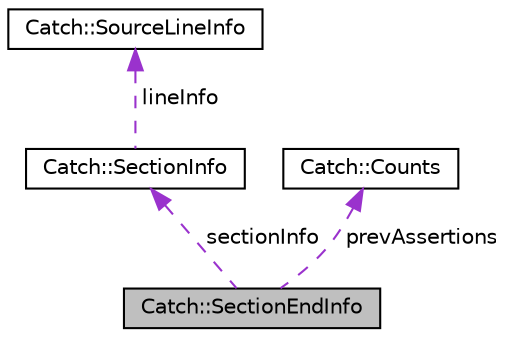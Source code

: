digraph "Catch::SectionEndInfo"
{
 // LATEX_PDF_SIZE
  bgcolor="transparent";
  edge [fontname="Helvetica",fontsize="10",labelfontname="Helvetica",labelfontsize="10"];
  node [fontname="Helvetica",fontsize="10",shape=record];
  Node1 [label="Catch::SectionEndInfo",height=0.2,width=0.4,color="black", fillcolor="grey75", style="filled", fontcolor="black",tooltip=" "];
  Node2 -> Node1 [dir="back",color="darkorchid3",fontsize="10",style="dashed",label=" sectionInfo" ,fontname="Helvetica"];
  Node2 [label="Catch::SectionInfo",height=0.2,width=0.4,color="black",URL="$structCatch_1_1SectionInfo.html",tooltip=" "];
  Node3 -> Node2 [dir="back",color="darkorchid3",fontsize="10",style="dashed",label=" lineInfo" ,fontname="Helvetica"];
  Node3 [label="Catch::SourceLineInfo",height=0.2,width=0.4,color="black",URL="$structCatch_1_1SourceLineInfo.html",tooltip=" "];
  Node4 -> Node1 [dir="back",color="darkorchid3",fontsize="10",style="dashed",label=" prevAssertions" ,fontname="Helvetica"];
  Node4 [label="Catch::Counts",height=0.2,width=0.4,color="black",URL="$structCatch_1_1Counts.html",tooltip=" "];
}
